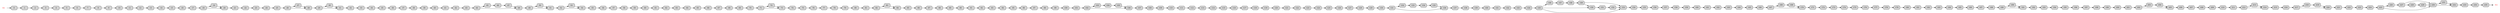 digraph  {
rankdir="LR";
node [style="rounded,filled", shape=box, fixedsize=true];
0 [];
1 [];
2 [];
3 [];
4 [];
5 [];
6 [];
7 [];
8 [];
9 [];
10 [];
11 [];
12 [];
13 [];
14 [];
15 [];
16 [];
17 [];
18 [];
19 [];
20 [];
21 [];
22 [];
23 [];
24 [];
25 [];
26 [];
27 [];
28 [];
29 [];
30 [];
31 [];
32 [];
33 [];
34 [];
35 [];
36 [];
37 [];
38 [];
39 [];
40 [];
41 [];
42 [];
43 [];
44 [];
45 [];
46 [];
47 [];
48 [];
49 [];
50 [];
51 [];
52 [];
53 [];
54 [];
55 [];
56 [];
57 [];
58 [];
59 [];
60 [];
61 [];
62 [];
63 [];
64 [];
65 [];
66 [];
67 [];
68 [];
69 [];
70 [];
71 [];
72 [];
73 [];
74 [];
75 [];
76 [];
77 [];
78 [];
79 [];
80 [];
81 [];
82 [];
83 [];
84 [];
85 [];
86 [];
87 [];
88 [];
89 [];
90 [];
91 [];
92 [];
93 [];
94 [];
95 [];
96 [];
97 [];
98 [];
99 [];
100 [];
101 [];
102 [];
103 [];
104 [];
105 [];
106 [];
107 [];
108 [];
109 [];
110 [];
111 [];
112 [];
113 [];
114 [];
115 [];
116 [];
117 [];
118 [];
119 [];
120 [];
121 [];
122 [];
123 [];
124 [];
125 [];
126 [];
127 [];
128 [];
129 [];
130 [];
131 [];
132 [];
133 [];
134 [];
135 [];
136 [];
137 [];
138 [];
139 [];
140 [];
141 [];
142 [];
143 [];
144 [];
145 [];
146 [];
147 [];
148 [];
149 [];
150 [];
151 [];
152 [];
153 [];
154 [];
155 [];
156 [];
157 [];
158 [];
159 [];
160 [];
161 [];
162 [];
163 [];
164 [];
165 [];
166 [];
167 [];
168 [];
169 [];
170 [];
171 [];
172 [];
173 [];
174 [];
175 [];
176 [];
177 [];
178 [];
179 [];
180 [];
181 [];
182 [];
183 [];
184 [];
185 [];
186 [];
187 [];
188 [];
189 [];
190 [];
191 [];
192 [];
193 [];
194 [];
195 [];
196 [];
197 [];
198 [];
199 [];
200 [];
201 [];
202 [];
203 [];
204 [];
205 [];
206 [];
207 [];
208 [];
209 [];
210 [];
211 [];
212 [];
213 [];
214 [];
215 [];
216 [];
217 [];
218 [];
219 [];
220 [];
221 [];
222 [];
223 [];
224 [];
225 [];
226 [];
227 [];
228 [];
229 [];
230 [];
231 [];
232 [];
233 [];
234 [];
235 [];
_start [label="S()",style=bold,fontcolor=red,fillcolor=gray,penwidth=0];
_end [label="E()",style=bold,fontcolor=red,fillcolor=gray,penwidth=0];
{rank=source;_start;}
{rank=sink;_end;}
edge [];
_start -> 0[penwidth=1.0,]
0 -> 1[penwidth=1.0,]
1 -> 2[penwidth=1.0,]
2 -> 3[penwidth=1.0,]
3 -> 4[penwidth=1.0,]
4 -> 5[penwidth=1.0,]
5 -> 6[penwidth=1.0,]
6 -> 7[penwidth=1.0,]
7 -> 8[penwidth=1.0,]
8 -> 9[penwidth=1.0,]
9 -> 10[penwidth=1.0,]
10 -> 11[penwidth=1.0,]
11 -> 12[penwidth=1.0,]
12 -> 13[penwidth=1.0,]
13 -> 14[penwidth=1.0,]
14 -> 15[penwidth=1.0,]
15 -> 16[penwidth=1.0,]
16 -> 17[penwidth=1.0,]
17 -> 18[penwidth=1.0,]
18 -> 19[penwidth=1.0,]
18 -> 20[penwidth=1.0,]
19 -> 20[penwidth=1.0,]
20 -> 21[penwidth=1.0,]
21 -> 22[penwidth=1.0,]
22 -> 23[penwidth=1.0,]
23 -> 24[penwidth=1.0,]
24 -> 25[penwidth=1.0,]
25 -> 26[penwidth=1.0,]
26 -> 27[penwidth=1.0,]
26 -> 28[penwidth=1.0,]
27 -> 28[penwidth=1.0,]
28 -> 29[penwidth=1.0,]
29 -> 30[penwidth=1.0,]
29 -> 31[penwidth=1.0,]
30 -> 31[penwidth=1.0,]
31 -> 32[penwidth=1.0,]
32 -> 33[penwidth=1.0,]
33 -> 34[penwidth=1.0,]
34 -> 35[penwidth=1.0,]
35 -> 36[penwidth=1.0,]
36 -> 37[penwidth=1.0,]
37 -> 38[penwidth=1.0,]
38 -> 39[penwidth=1.0,]
39 -> 40[penwidth=1.0,]
40 -> 41[penwidth=1.0,]
41 -> 42[penwidth=1.0,]
42 -> 43[penwidth=1.0,]
43 -> 44[penwidth=1.0,]
44 -> 45[penwidth=1.0,]
44 -> 48[penwidth=1.0,]
45 -> 46[penwidth=1.0,]
46 -> 47[penwidth=1.0,]
47 -> 48[penwidth=1.0,]
48 -> 49[penwidth=1.0,]
49 -> 50[penwidth=1.0,]
49 -> 51[penwidth=1.0,]
50 -> 51[penwidth=1.0,]
51 -> 52[penwidth=1.0,]
52 -> 53[penwidth=1.0,]
52 -> 54[penwidth=1.0,]
53 -> 54[penwidth=1.0,]
54 -> 55[penwidth=1.0,]
55 -> 56[penwidth=1.0,]
56 -> 57[penwidth=1.0,]
57 -> 58[penwidth=1.0,]
58 -> 59[penwidth=1.0,]
59 -> 60[penwidth=1.0,]
60 -> 61[penwidth=1.0,]
61 -> 62[penwidth=1.0,]
62 -> 63[penwidth=1.0,]
63 -> 64[penwidth=1.0,]
64 -> 65[penwidth=1.0,]
65 -> 66[penwidth=1.0,]
66 -> 67[penwidth=1.0,]
67 -> 68[penwidth=1.0,]
68 -> 69[penwidth=1.0,]
69 -> 70[penwidth=1.0,]
70 -> 71[penwidth=1.0,]
71 -> 72[penwidth=1.0,]
71 -> 73[penwidth=1.0,]
72 -> 73[penwidth=1.0,]
73 -> 74[penwidth=1.0,]
74 -> 75[penwidth=1.0,]
75 -> 76[penwidth=1.0,]
76 -> 77[penwidth=1.0,]
77 -> 78[penwidth=1.0,]
78 -> 79[penwidth=1.0,]
79 -> 80[penwidth=1.0,]
80 -> 81[penwidth=1.0,]
81 -> 82[penwidth=1.0,]
82 -> 83[penwidth=1.0,]
82 -> 84[penwidth=1.0,]
83 -> 84[penwidth=1.0,]
84 -> 85[penwidth=1.0,]
85 -> 86[penwidth=1.0,]
86 -> 87[penwidth=1.0,]
87 -> 88[penwidth=1.0,]
88 -> 89[penwidth=1.0,]
89 -> 90[penwidth=1.0,]
90 -> 91[penwidth=1.0,]
91 -> 92[penwidth=1.0,]
92 -> 93[penwidth=1.0,]
93 -> 94[penwidth=1.0,]
94 -> 95[penwidth=1.0,]
95 -> 96[penwidth=1.0,]
96 -> 97[penwidth=1.0,]
97 -> 98[penwidth=1.0,]
98 -> 99[penwidth=1.0,]
99 -> 100[penwidth=1.0,]
100 -> 101[penwidth=1.0,]
101 -> 102[penwidth=1.0,]
102 -> 103[penwidth=1.0,]
102 -> 106[penwidth=1.0,]
103 -> 104[penwidth=1.0,]
104 -> 105[penwidth=1.0,]
105 -> 106[penwidth=1.0,]
106 -> 107[penwidth=1.0,]
107 -> 108[penwidth=1.0,]
108 -> 109[penwidth=1.0,]
109 -> 110[penwidth=1.0,]
110 -> 111[penwidth=1.0,]
111 -> 112[penwidth=1.0,]
112 -> 113[penwidth=1.0,]
113 -> 114[penwidth=1.0,]
114 -> 115[penwidth=1.0,]
115 -> 116[penwidth=1.0,]
116 -> 117[penwidth=1.0,]
117 -> 118[penwidth=1.0,]
118 -> 119[penwidth=1.0,]
119 -> 120[penwidth=1.0,]
120 -> 121[penwidth=1.0,]
121 -> 122[penwidth=1.0,]
122 -> 123[penwidth=1.0,]
123 -> 124[penwidth=1.0,]
124 -> 125[penwidth=1.0,]
125 -> 126[penwidth=1.0,]
126 -> 127[penwidth=1.0,]
127 -> 128[penwidth=1.0,]
128 -> 129[penwidth=1.0,]
129 -> 130[penwidth=1.0,]
130 -> 131[penwidth=1.0,]
131 -> 132[penwidth=1.0,]
131 -> 136[penwidth=1.0,]
132 -> 133[penwidth=1.0,]
133 -> 134[penwidth=1.0,]
134 -> 135[penwidth=1.0,]
135 -> 136[penwidth=1.0,]
136 -> 137[penwidth=1.0,]
137 -> 138[penwidth=1.0,]
138 -> 139[penwidth=1.0,]
139 -> 140[penwidth=1.0,]
140 -> 141[penwidth=1.0,]
141 -> 142[penwidth=1.0,]
142 -> 143[penwidth=1.0,]
143 -> 144[penwidth=1.0,]
144 -> 145[penwidth=1.0,]
145 -> 146[penwidth=1.0,]
145 -> 150[penwidth=1.0,]
145 -> 153[penwidth=1.0,]
146 -> 147[penwidth=1.0,]
147 -> 148[penwidth=1.0,]
148 -> 149[penwidth=1.0,]
149 -> 150[penwidth=1.0,]
149 -> 153[penwidth=1.0,]
150 -> 151[penwidth=1.0,]
151 -> 152[penwidth=1.0,]
152 -> 153[penwidth=1.0,]
153 -> 154[penwidth=1.0,]
154 -> 155[penwidth=1.0,]
155 -> 156[penwidth=1.0,]
156 -> 157[penwidth=1.0,]
157 -> 158[penwidth=1.0,]
158 -> 159[penwidth=1.0,]
159 -> 160[penwidth=1.0,]
160 -> 161[penwidth=1.0,]
161 -> 162[penwidth=1.0,]
162 -> 163[penwidth=1.0,]
163 -> 164[penwidth=1.0,]
164 -> 165[penwidth=1.0,]
165 -> 166[penwidth=1.0,]
166 -> 167[penwidth=1.0,]
167 -> 168[penwidth=1.0,]
167 -> 170[penwidth=1.0,]
168 -> 169[penwidth=1.0,]
169 -> 170[penwidth=1.0,]
170 -> 171[penwidth=1.0,]
171 -> 172[penwidth=1.0,]
172 -> 173[penwidth=1.0,]
173 -> 174[penwidth=1.0,]
174 -> 175[penwidth=1.0,]
175 -> 176[penwidth=1.0,]
176 -> 177[penwidth=1.0,]
177 -> 178[penwidth=1.0,]
178 -> 179[penwidth=1.0,]
179 -> 180[penwidth=1.0,]
180 -> 181[penwidth=1.0,]
181 -> 182[penwidth=1.0,]
182 -> 183[penwidth=1.0,]
183 -> 184[penwidth=1.0,]
184 -> 185[penwidth=1.0,]
185 -> 186[penwidth=1.0,]
186 -> 187[penwidth=1.0,]
187 -> 188[penwidth=1.0,]
188 -> 189[penwidth=1.0,]
189 -> 190[penwidth=1.0,]
189 -> 191[penwidth=1.0,]
190 -> 191[penwidth=1.0,]
191 -> 192[penwidth=1.0,]
192 -> 193[penwidth=1.0,]
193 -> 194[penwidth=1.0,]
194 -> 195[penwidth=1.0,]
195 -> 196[penwidth=1.0,]
196 -> 197[penwidth=1.0,]
197 -> 198[penwidth=1.0,]
198 -> 199[penwidth=1.0,]
199 -> 200[penwidth=1.0,]
200 -> 201[penwidth=1.0,]
201 -> 202[penwidth=1.0,]
202 -> 203[penwidth=1.0,]
202 -> 205[penwidth=1.0,]
203 -> 204[penwidth=1.0,]
204 -> 205[penwidth=1.0,]
205 -> 206[penwidth=1.0,]
206 -> 207[penwidth=1.0,]
207 -> 208[penwidth=1.0,]
208 -> 209[penwidth=1.0,]
209 -> 210[penwidth=1.0,]
210 -> 211[penwidth=1.0,]
211 -> 212[penwidth=1.0,]
212 -> 213[penwidth=1.0,]
212 -> 214[penwidth=1.0,]
213 -> 214[penwidth=1.0,]
214 -> 215[penwidth=1.0,]
215 -> 216[penwidth=1.0,]
216 -> 217[penwidth=1.0,]
217 -> 218[penwidth=1.0,]
217 -> 220[penwidth=1.0,]
218 -> 219[penwidth=1.0,]
219 -> 220[penwidth=1.0,]
220 -> 221[penwidth=1.0,]
221 -> 222[penwidth=1.0,]
222 -> 223[penwidth=1.0,]
223 -> 224[penwidth=1.0,]
224 -> 225[penwidth=1.0,]
225 -> 226[penwidth=1.0,]
225 -> 230[penwidth=1.0,]
226 -> 227[penwidth=1.0,]
227 -> 228[penwidth=1.0,]
227 -> 230[penwidth=1.0,]
228 -> 229[penwidth=1.0,]
229 -> 230[penwidth=1.0,]
230 -> 231[penwidth=1.0,]
230 -> 232[penwidth=1.0,]
231 -> 232[penwidth=1.0,]
232 -> 233[penwidth=1.0,]
233 -> 234[penwidth=1.0,]
234 -> 235[penwidth=1.0,]
235 -> _end[penwidth=1.0,]
}
